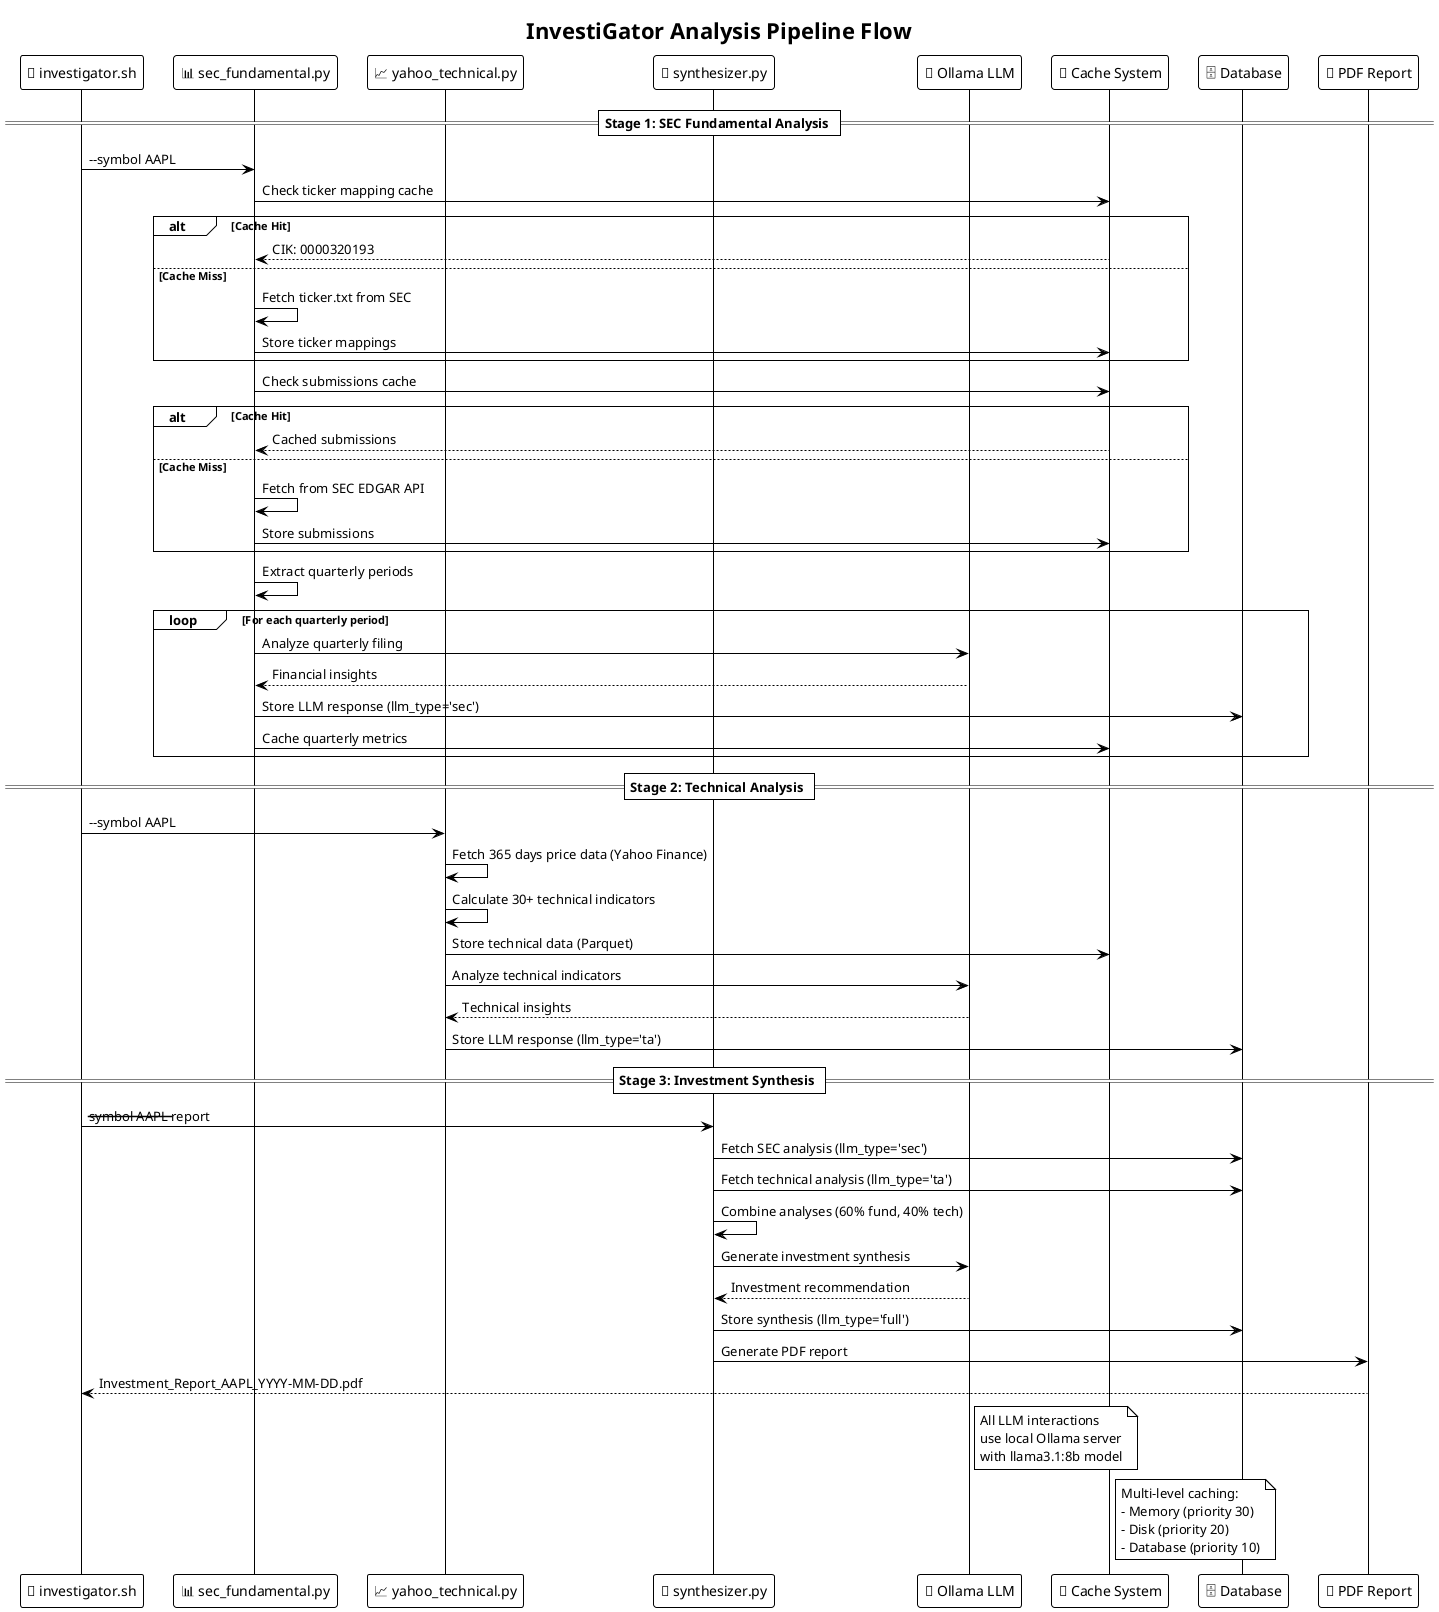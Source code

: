 @startuml analysis-pipeline
!theme plain
title InvestiGator Analysis Pipeline Flow

participant "🐢 investigator.sh" as SHELL
participant "📊 sec_fundamental.py" as SEC
participant "📈 yahoo_technical.py" as TECH
participant "🔗 synthesizer.py" as SYNTH
participant "🦙 Ollama LLM" as LLM
participant "💾 Cache System" as CACHE
participant "🗄️ Database" as DB
participant "📄 PDF Report" as REPORT

== Stage 1: SEC Fundamental Analysis ==
SHELL -> SEC: --symbol AAPL
SEC -> CACHE: Check ticker mapping cache
alt Cache Hit
    CACHE --> SEC: CIK: 0000320193
else Cache Miss
    SEC -> SEC: Fetch ticker.txt from SEC
    SEC -> CACHE: Store ticker mappings
end

SEC -> CACHE: Check submissions cache
alt Cache Hit
    CACHE --> SEC: Cached submissions
else Cache Miss
    SEC -> SEC: Fetch from SEC EDGAR API
    SEC -> CACHE: Store submissions
end

SEC -> SEC: Extract quarterly periods
loop For each quarterly period
    SEC -> LLM: Analyze quarterly filing
    LLM --> SEC: Financial insights
    SEC -> DB: Store LLM response (llm_type='sec')
    SEC -> CACHE: Cache quarterly metrics
end

== Stage 2: Technical Analysis ==
SHELL -> TECH: --symbol AAPL
TECH -> TECH: Fetch 365 days price data (Yahoo Finance)
TECH -> TECH: Calculate 30+ technical indicators
TECH -> CACHE: Store technical data (Parquet)
TECH -> LLM: Analyze technical indicators
LLM --> TECH: Technical insights
TECH -> DB: Store LLM response (llm_type='ta')

== Stage 3: Investment Synthesis ==
SHELL -> SYNTH: --symbol AAPL --report
SYNTH -> DB: Fetch SEC analysis (llm_type='sec')
SYNTH -> DB: Fetch technical analysis (llm_type='ta')
SYNTH -> SYNTH: Combine analyses (60% fund, 40% tech)
SYNTH -> LLM: Generate investment synthesis
LLM --> SYNTH: Investment recommendation
SYNTH -> DB: Store synthesis (llm_type='full')
SYNTH -> REPORT: Generate PDF report
REPORT --> SHELL: Investment_Report_AAPL_YYYY-MM-DD.pdf

note right of LLM: All LLM interactions\nuse local Ollama server\nwith llama3.1:8b model

note right of CACHE: Multi-level caching:\n- Memory (priority 30)\n- Disk (priority 20)\n- Database (priority 10)

@enduml